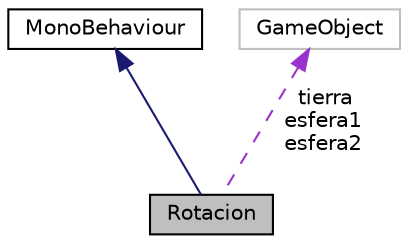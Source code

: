 digraph "Rotacion"
{
 // LATEX_PDF_SIZE
  edge [fontname="Helvetica",fontsize="10",labelfontname="Helvetica",labelfontsize="10"];
  node [fontname="Helvetica",fontsize="10",shape=record];
  Node1 [label="Rotacion",height=0.2,width=0.4,color="black", fillcolor="grey75", style="filled", fontcolor="black",tooltip=" "];
  Node2 -> Node1 [dir="back",color="midnightblue",fontsize="10",style="solid"];
  Node2 [label="MonoBehaviour",height=0.2,width=0.4,color="black", fillcolor="white", style="filled",URL="$class_mono_behaviour.html",tooltip=" "];
  Node3 -> Node1 [dir="back",color="darkorchid3",fontsize="10",style="dashed",label=" tierra\nesfera1\nesfera2" ];
  Node3 [label="GameObject",height=0.2,width=0.4,color="grey75", fillcolor="white", style="filled",tooltip=" "];
}
